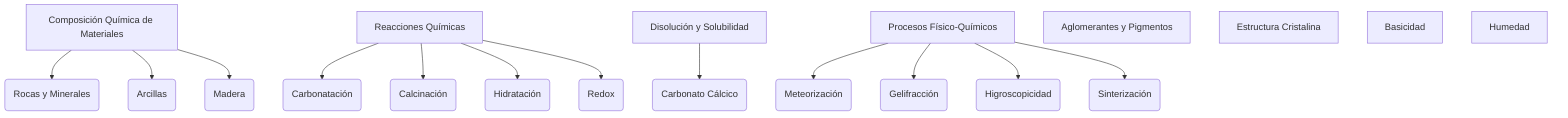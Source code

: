 graph TD
    A[Composición Química de Materiales] --> B(Rocas y Minerales);
    A --> C(Arcillas);
    A --> D(Madera);
    E[Reacciones Químicas] --> F(Carbonatación);
    E --> G(Calcinación);
    E --> H(Hidratación);
    E --> I(Redox);
    J[Disolución y Solubilidad] --> K(Carbonato Cálcico);
    L[Procesos Físico-Químicos] --> M(Meteorización);
    L --> N(Gelifracción);
    L --> O(Higroscopicidad);
    L --> P(Sinterización);
    Q[Aglomerantes y Pigmentos]
    R[Estructura Cristalina]
    S[Basicidad]
    T[Humedad]